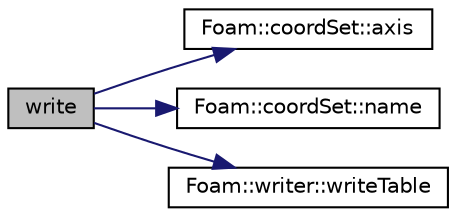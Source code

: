 digraph "write"
{
  bgcolor="transparent";
  edge [fontname="Helvetica",fontsize="10",labelfontname="Helvetica",labelfontsize="10"];
  node [fontname="Helvetica",fontsize="10",shape=record];
  rankdir="LR";
  Node20 [label="write",height=0.2,width=0.4,color="black", fillcolor="grey75", style="filled", fontcolor="black"];
  Node20 -> Node21 [color="midnightblue",fontsize="10",style="solid",fontname="Helvetica"];
  Node21 [label="Foam::coordSet::axis",height=0.2,width=0.4,color="black",URL="$a22609.html#a50e7b90c8d1d38ddeff99c1f033bbcff"];
  Node20 -> Node22 [color="midnightblue",fontsize="10",style="solid",fontname="Helvetica"];
  Node22 [label="Foam::coordSet::name",height=0.2,width=0.4,color="black",URL="$a22609.html#acc80e00a8ac919288fb55bd14cc88bf6"];
  Node20 -> Node23 [color="midnightblue",fontsize="10",style="solid",fontname="Helvetica"];
  Node23 [label="Foam::writer::writeTable",height=0.2,width=0.4,color="black",URL="$a22641.html#a29682da04c03a1b133c2c82aeb2e333f",tooltip="Writes single-column ascii write. Column 1 is coordSet coordinate,. "];
}
